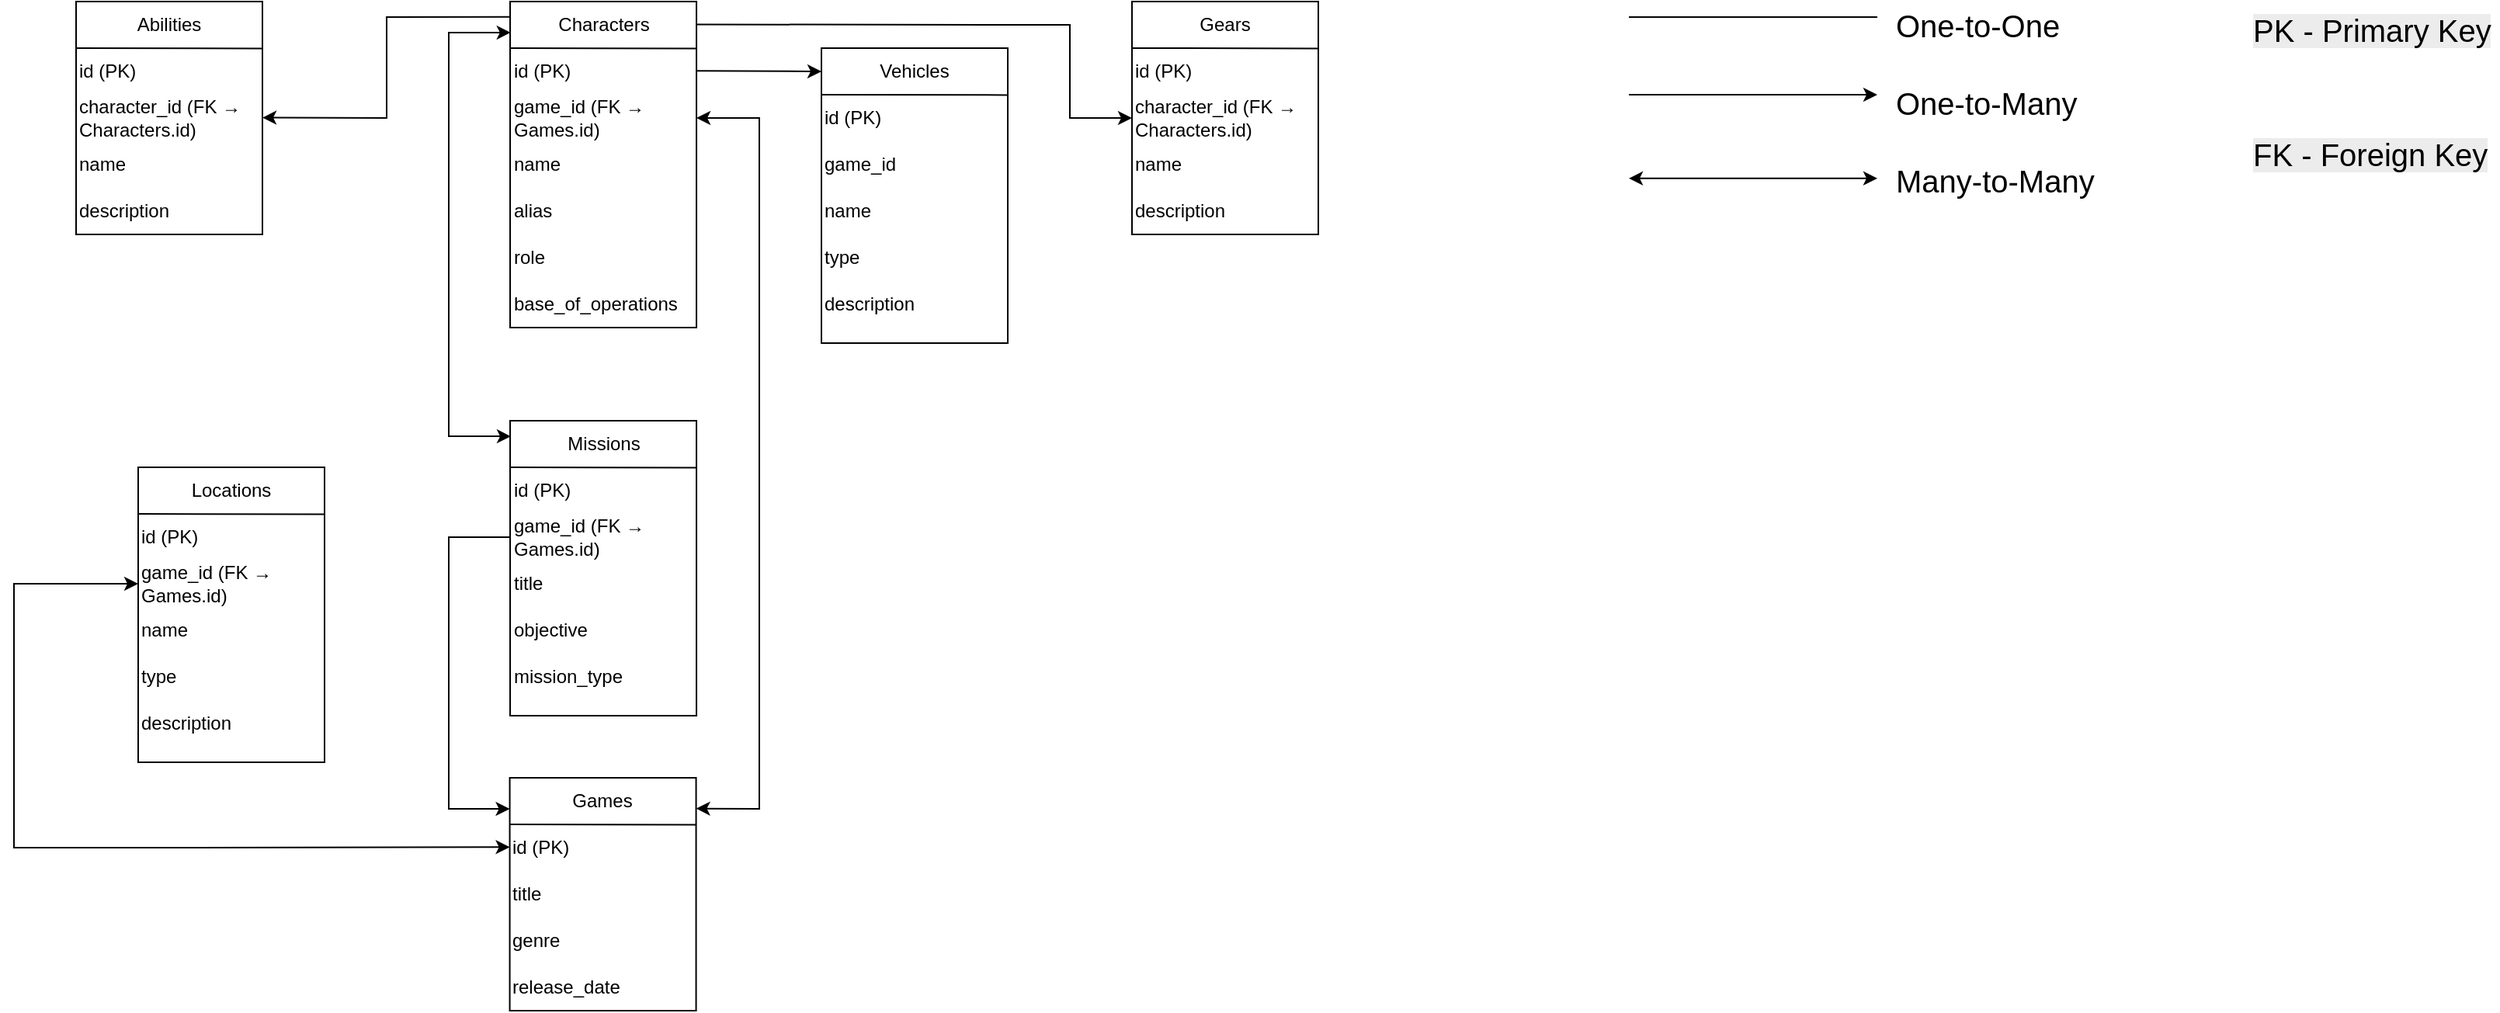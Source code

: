 <mxfile version="27.1.1">
  <diagram id="C5RBs43oDa-KdzZeNtuy" name="Page-1">
    <mxGraphModel dx="1678" dy="928" grid="1" gridSize="10" guides="1" tooltips="1" connect="1" arrows="1" fold="1" page="1" pageScale="1" pageWidth="2336" pageHeight="1654" math="0" shadow="0">
      <root>
        <mxCell id="WIyWlLk6GJQsqaUBKTNV-0" />
        <mxCell id="WIyWlLk6GJQsqaUBKTNV-1" parent="WIyWlLk6GJQsqaUBKTNV-0" />
        <mxCell id="LgjgU3-JCQmfCHvSQj05-10" value="" style="rounded=0;whiteSpace=wrap;html=1;" parent="WIyWlLk6GJQsqaUBKTNV-1" vertex="1">
          <mxGeometry x="479.52" y="40" width="120" height="210" as="geometry" />
        </mxCell>
        <mxCell id="LgjgU3-JCQmfCHvSQj05-11" value="" style="endArrow=none;html=1;rounded=0;entryX=1.002;entryY=0.335;entryDx=0;entryDy=0;entryPerimeter=0;" parent="WIyWlLk6GJQsqaUBKTNV-1" edge="1">
          <mxGeometry width="50" height="50" relative="1" as="geometry">
            <mxPoint x="479.52" y="70" as="sourcePoint" />
            <mxPoint x="599.76" y="70.2" as="targetPoint" />
          </mxGeometry>
        </mxCell>
        <mxCell id="LgjgU3-JCQmfCHvSQj05-12" value="Characters" style="text;html=1;align=center;verticalAlign=middle;whiteSpace=wrap;rounded=0;" parent="WIyWlLk6GJQsqaUBKTNV-1" vertex="1">
          <mxGeometry x="509.52" y="40" width="60" height="30" as="geometry" />
        </mxCell>
        <mxCell id="LgjgU3-JCQmfCHvSQj05-14" value="id (PK)" style="text;html=1;align=left;verticalAlign=middle;whiteSpace=wrap;rounded=0;" parent="WIyWlLk6GJQsqaUBKTNV-1" vertex="1">
          <mxGeometry x="479.52" y="70" width="120" height="30" as="geometry" />
        </mxCell>
        <mxCell id="LgjgU3-JCQmfCHvSQj05-26" value="name" style="text;html=1;align=left;verticalAlign=middle;whiteSpace=wrap;rounded=0;" parent="WIyWlLk6GJQsqaUBKTNV-1" vertex="1">
          <mxGeometry x="479.52" y="130" width="120" height="30" as="geometry" />
        </mxCell>
        <mxCell id="LgjgU3-JCQmfCHvSQj05-27" value="alias" style="text;html=1;align=left;verticalAlign=middle;whiteSpace=wrap;rounded=0;" parent="WIyWlLk6GJQsqaUBKTNV-1" vertex="1">
          <mxGeometry x="479.52" y="160" width="120" height="30" as="geometry" />
        </mxCell>
        <mxCell id="tGmLdchag3J5PVwhoQz1-0" value="role" style="text;html=1;align=left;verticalAlign=middle;whiteSpace=wrap;rounded=0;" parent="WIyWlLk6GJQsqaUBKTNV-1" vertex="1">
          <mxGeometry x="479.52" y="190" width="120" height="30" as="geometry" />
        </mxCell>
        <mxCell id="tGmLdchag3J5PVwhoQz1-1" value="base_of_operations" style="text;html=1;align=left;verticalAlign=middle;whiteSpace=wrap;rounded=0;" parent="WIyWlLk6GJQsqaUBKTNV-1" vertex="1">
          <mxGeometry x="479.52" y="220" width="120" height="30" as="geometry" />
        </mxCell>
        <mxCell id="tGmLdchag3J5PVwhoQz1-2" value="" style="rounded=0;whiteSpace=wrap;html=1;" parent="WIyWlLk6GJQsqaUBKTNV-1" vertex="1">
          <mxGeometry x="479.28" y="540" width="120" height="150" as="geometry" />
        </mxCell>
        <mxCell id="tGmLdchag3J5PVwhoQz1-3" value="" style="endArrow=none;html=1;rounded=0;entryX=1.002;entryY=0.335;entryDx=0;entryDy=0;entryPerimeter=0;" parent="WIyWlLk6GJQsqaUBKTNV-1" edge="1">
          <mxGeometry width="50" height="50" relative="1" as="geometry">
            <mxPoint x="479.28" y="570" as="sourcePoint" />
            <mxPoint x="599.52" y="570.2" as="targetPoint" />
          </mxGeometry>
        </mxCell>
        <mxCell id="tGmLdchag3J5PVwhoQz1-4" value="Games" style="text;html=1;align=center;verticalAlign=middle;whiteSpace=wrap;rounded=0;" parent="WIyWlLk6GJQsqaUBKTNV-1" vertex="1">
          <mxGeometry x="509.28" y="540" width="60" height="30" as="geometry" />
        </mxCell>
        <mxCell id="tGmLdchag3J5PVwhoQz1-5" value="id (PK)" style="text;html=1;align=left;verticalAlign=middle;whiteSpace=wrap;rounded=0;" parent="WIyWlLk6GJQsqaUBKTNV-1" vertex="1">
          <mxGeometry x="479.28" y="570" width="120" height="30" as="geometry" />
        </mxCell>
        <mxCell id="tGmLdchag3J5PVwhoQz1-6" value="title" style="text;html=1;align=left;verticalAlign=middle;whiteSpace=wrap;rounded=0;" parent="WIyWlLk6GJQsqaUBKTNV-1" vertex="1">
          <mxGeometry x="479.28" y="600" width="120" height="30" as="geometry" />
        </mxCell>
        <mxCell id="tGmLdchag3J5PVwhoQz1-7" value="release_date" style="text;html=1;align=left;verticalAlign=middle;whiteSpace=wrap;rounded=0;" parent="WIyWlLk6GJQsqaUBKTNV-1" vertex="1">
          <mxGeometry x="479.28" y="660" width="120" height="30" as="geometry" />
        </mxCell>
        <mxCell id="tGmLdchag3J5PVwhoQz1-9" value="genre" style="text;html=1;align=left;verticalAlign=middle;whiteSpace=wrap;rounded=0;" parent="WIyWlLk6GJQsqaUBKTNV-1" vertex="1">
          <mxGeometry x="479.28" y="630" width="120" height="30" as="geometry" />
        </mxCell>
        <mxCell id="tGmLdchag3J5PVwhoQz1-11" value="" style="rounded=0;whiteSpace=wrap;html=1;" parent="WIyWlLk6GJQsqaUBKTNV-1" vertex="1">
          <mxGeometry x="479.52" y="310" width="120" height="190" as="geometry" />
        </mxCell>
        <mxCell id="tGmLdchag3J5PVwhoQz1-12" value="" style="endArrow=none;html=1;rounded=0;entryX=1.002;entryY=0.335;entryDx=0;entryDy=0;entryPerimeter=0;" parent="WIyWlLk6GJQsqaUBKTNV-1" edge="1">
          <mxGeometry width="50" height="50" relative="1" as="geometry">
            <mxPoint x="479.52" y="340" as="sourcePoint" />
            <mxPoint x="599.76" y="340.2" as="targetPoint" />
          </mxGeometry>
        </mxCell>
        <mxCell id="tGmLdchag3J5PVwhoQz1-13" value="Missions" style="text;html=1;align=center;verticalAlign=middle;whiteSpace=wrap;rounded=0;" parent="WIyWlLk6GJQsqaUBKTNV-1" vertex="1">
          <mxGeometry x="509.52" y="310" width="60" height="30" as="geometry" />
        </mxCell>
        <mxCell id="tGmLdchag3J5PVwhoQz1-14" value="id (PK)" style="text;html=1;align=left;verticalAlign=middle;whiteSpace=wrap;rounded=0;" parent="WIyWlLk6GJQsqaUBKTNV-1" vertex="1">
          <mxGeometry x="479.52" y="340" width="120" height="30" as="geometry" />
        </mxCell>
        <mxCell id="tGmLdchag3J5PVwhoQz1-15" value="title" style="text;html=1;align=left;verticalAlign=middle;whiteSpace=wrap;rounded=0;" parent="WIyWlLk6GJQsqaUBKTNV-1" vertex="1">
          <mxGeometry x="479.52" y="400" width="120" height="30" as="geometry" />
        </mxCell>
        <mxCell id="tGmLdchag3J5PVwhoQz1-16" value="mission_type" style="text;html=1;align=left;verticalAlign=middle;whiteSpace=wrap;rounded=0;" parent="WIyWlLk6GJQsqaUBKTNV-1" vertex="1">
          <mxGeometry x="479.52" y="460" width="120" height="30" as="geometry" />
        </mxCell>
        <mxCell id="tGmLdchag3J5PVwhoQz1-17" value="objective" style="text;html=1;align=left;verticalAlign=middle;whiteSpace=wrap;rounded=0;" parent="WIyWlLk6GJQsqaUBKTNV-1" vertex="1">
          <mxGeometry x="479.52" y="430" width="120" height="30" as="geometry" />
        </mxCell>
        <mxCell id="tGmLdchag3J5PVwhoQz1-18" value="game_id (&lt;span style=&quot;background-color: transparent; color: light-dark(rgb(0, 0, 0), rgb(255, 255, 255));&quot;&gt;FK → Games.id&lt;/span&gt;&lt;span style=&quot;background-color: transparent; color: light-dark(rgb(0, 0, 0), rgb(255, 255, 255));&quot;&gt;)&lt;/span&gt;" style="text;html=1;align=left;verticalAlign=middle;whiteSpace=wrap;rounded=0;" parent="WIyWlLk6GJQsqaUBKTNV-1" vertex="1">
          <mxGeometry x="479.52" y="100" width="120" height="30" as="geometry" />
        </mxCell>
        <mxCell id="tGmLdchag3J5PVwhoQz1-19" value="game_id (FK → Games.id)" style="text;html=1;align=left;verticalAlign=middle;whiteSpace=wrap;rounded=0;" parent="WIyWlLk6GJQsqaUBKTNV-1" vertex="1">
          <mxGeometry x="479.52" y="370" width="120" height="30" as="geometry" />
        </mxCell>
        <mxCell id="tGmLdchag3J5PVwhoQz1-20" value="" style="rounded=0;whiteSpace=wrap;html=1;" parent="WIyWlLk6GJQsqaUBKTNV-1" vertex="1">
          <mxGeometry x="200.0" y="40" width="120" height="150" as="geometry" />
        </mxCell>
        <mxCell id="tGmLdchag3J5PVwhoQz1-21" value="" style="endArrow=none;html=1;rounded=0;entryX=1.002;entryY=0.335;entryDx=0;entryDy=0;entryPerimeter=0;" parent="WIyWlLk6GJQsqaUBKTNV-1" edge="1">
          <mxGeometry width="50" height="50" relative="1" as="geometry">
            <mxPoint x="200.0" y="70" as="sourcePoint" />
            <mxPoint x="320.24" y="70.2" as="targetPoint" />
          </mxGeometry>
        </mxCell>
        <mxCell id="tGmLdchag3J5PVwhoQz1-22" value="Abilities" style="text;html=1;align=center;verticalAlign=middle;whiteSpace=wrap;rounded=0;" parent="WIyWlLk6GJQsqaUBKTNV-1" vertex="1">
          <mxGeometry x="230.0" y="40" width="60" height="30" as="geometry" />
        </mxCell>
        <mxCell id="tGmLdchag3J5PVwhoQz1-23" value="id (PK)" style="text;html=1;align=left;verticalAlign=middle;whiteSpace=wrap;rounded=0;" parent="WIyWlLk6GJQsqaUBKTNV-1" vertex="1">
          <mxGeometry x="200.0" y="70" width="120" height="30" as="geometry" />
        </mxCell>
        <mxCell id="tGmLdchag3J5PVwhoQz1-24" value="name" style="text;html=1;align=left;verticalAlign=middle;whiteSpace=wrap;rounded=0;" parent="WIyWlLk6GJQsqaUBKTNV-1" vertex="1">
          <mxGeometry x="200.0" y="130" width="120" height="30" as="geometry" />
        </mxCell>
        <mxCell id="tGmLdchag3J5PVwhoQz1-26" value="description" style="text;html=1;align=left;verticalAlign=middle;whiteSpace=wrap;rounded=0;" parent="WIyWlLk6GJQsqaUBKTNV-1" vertex="1">
          <mxGeometry x="200.0" y="160" width="120" height="30" as="geometry" />
        </mxCell>
        <mxCell id="tGmLdchag3J5PVwhoQz1-27" value="character_id (&lt;span style=&quot;background-color: transparent; color: light-dark(rgb(0, 0, 0), rgb(255, 255, 255));&quot;&gt;FK → Characters.id&lt;/span&gt;&lt;span style=&quot;background-color: transparent; color: light-dark(rgb(0, 0, 0), rgb(255, 255, 255));&quot;&gt;)&lt;/span&gt;" style="text;html=1;align=left;verticalAlign=middle;whiteSpace=wrap;rounded=0;" parent="WIyWlLk6GJQsqaUBKTNV-1" vertex="1">
          <mxGeometry x="200.0" y="100" width="120" height="30" as="geometry" />
        </mxCell>
        <mxCell id="tGmLdchag3J5PVwhoQz1-28" value="" style="rounded=0;whiteSpace=wrap;html=1;" parent="WIyWlLk6GJQsqaUBKTNV-1" vertex="1">
          <mxGeometry x="880" y="40" width="120" height="150" as="geometry" />
        </mxCell>
        <mxCell id="tGmLdchag3J5PVwhoQz1-29" value="" style="endArrow=none;html=1;rounded=0;entryX=1.002;entryY=0.335;entryDx=0;entryDy=0;entryPerimeter=0;" parent="WIyWlLk6GJQsqaUBKTNV-1" edge="1">
          <mxGeometry width="50" height="50" relative="1" as="geometry">
            <mxPoint x="880" y="70" as="sourcePoint" />
            <mxPoint x="1000.24" y="70.2" as="targetPoint" />
          </mxGeometry>
        </mxCell>
        <mxCell id="tGmLdchag3J5PVwhoQz1-30" value="Gears" style="text;html=1;align=center;verticalAlign=middle;whiteSpace=wrap;rounded=0;" parent="WIyWlLk6GJQsqaUBKTNV-1" vertex="1">
          <mxGeometry x="910" y="40" width="60" height="30" as="geometry" />
        </mxCell>
        <mxCell id="tGmLdchag3J5PVwhoQz1-31" value="id (PK)" style="text;html=1;align=left;verticalAlign=middle;whiteSpace=wrap;rounded=0;" parent="WIyWlLk6GJQsqaUBKTNV-1" vertex="1">
          <mxGeometry x="880" y="70" width="120" height="30" as="geometry" />
        </mxCell>
        <mxCell id="tGmLdchag3J5PVwhoQz1-32" value="name" style="text;html=1;align=left;verticalAlign=middle;whiteSpace=wrap;rounded=0;" parent="WIyWlLk6GJQsqaUBKTNV-1" vertex="1">
          <mxGeometry x="880" y="130" width="120" height="30" as="geometry" />
        </mxCell>
        <mxCell id="tGmLdchag3J5PVwhoQz1-33" value="description" style="text;html=1;align=left;verticalAlign=middle;whiteSpace=wrap;rounded=0;" parent="WIyWlLk6GJQsqaUBKTNV-1" vertex="1">
          <mxGeometry x="880" y="160" width="120" height="30" as="geometry" />
        </mxCell>
        <mxCell id="tGmLdchag3J5PVwhoQz1-34" value="character_id (FK → Characters.id)" style="text;html=1;align=left;verticalAlign=middle;whiteSpace=wrap;rounded=0;" parent="WIyWlLk6GJQsqaUBKTNV-1" vertex="1">
          <mxGeometry x="880" y="100" width="120" height="30" as="geometry" />
        </mxCell>
        <mxCell id="tGmLdchag3J5PVwhoQz1-35" value="" style="rounded=0;whiteSpace=wrap;html=1;" parent="WIyWlLk6GJQsqaUBKTNV-1" vertex="1">
          <mxGeometry x="240.0" y="340" width="120" height="190" as="geometry" />
        </mxCell>
        <mxCell id="tGmLdchag3J5PVwhoQz1-36" value="" style="endArrow=none;html=1;rounded=0;entryX=1.002;entryY=0.335;entryDx=0;entryDy=0;entryPerimeter=0;" parent="WIyWlLk6GJQsqaUBKTNV-1" edge="1">
          <mxGeometry width="50" height="50" relative="1" as="geometry">
            <mxPoint x="240.0" y="370" as="sourcePoint" />
            <mxPoint x="360.24" y="370.2" as="targetPoint" />
          </mxGeometry>
        </mxCell>
        <mxCell id="tGmLdchag3J5PVwhoQz1-37" value="Locations" style="text;html=1;align=center;verticalAlign=middle;whiteSpace=wrap;rounded=0;" parent="WIyWlLk6GJQsqaUBKTNV-1" vertex="1">
          <mxGeometry x="270.0" y="340" width="60" height="30" as="geometry" />
        </mxCell>
        <mxCell id="tGmLdchag3J5PVwhoQz1-38" value="id (PK)" style="text;html=1;align=left;verticalAlign=middle;whiteSpace=wrap;rounded=0;" parent="WIyWlLk6GJQsqaUBKTNV-1" vertex="1">
          <mxGeometry x="240.0" y="370" width="120" height="30" as="geometry" />
        </mxCell>
        <mxCell id="tGmLdchag3J5PVwhoQz1-39" value="name" style="text;html=1;align=left;verticalAlign=middle;whiteSpace=wrap;rounded=0;" parent="WIyWlLk6GJQsqaUBKTNV-1" vertex="1">
          <mxGeometry x="240.0" y="430" width="120" height="30" as="geometry" />
        </mxCell>
        <mxCell id="tGmLdchag3J5PVwhoQz1-40" value="description" style="text;html=1;align=left;verticalAlign=middle;whiteSpace=wrap;rounded=0;" parent="WIyWlLk6GJQsqaUBKTNV-1" vertex="1">
          <mxGeometry x="240.24" y="490" width="120" height="30" as="geometry" />
        </mxCell>
        <mxCell id="tGmLdchag3J5PVwhoQz1-41" value="game_id (FK → Games.id)" style="text;html=1;align=left;verticalAlign=middle;whiteSpace=wrap;rounded=0;" parent="WIyWlLk6GJQsqaUBKTNV-1" vertex="1">
          <mxGeometry x="240.0" y="400" width="120" height="30" as="geometry" />
        </mxCell>
        <mxCell id="tGmLdchag3J5PVwhoQz1-42" value="type" style="text;html=1;align=left;verticalAlign=middle;whiteSpace=wrap;rounded=0;" parent="WIyWlLk6GJQsqaUBKTNV-1" vertex="1">
          <mxGeometry x="240.24" y="460" width="120" height="30" as="geometry" />
        </mxCell>
        <mxCell id="tGmLdchag3J5PVwhoQz1-43" value="" style="rounded=0;whiteSpace=wrap;html=1;" parent="WIyWlLk6GJQsqaUBKTNV-1" vertex="1">
          <mxGeometry x="680" y="70" width="120" height="190" as="geometry" />
        </mxCell>
        <mxCell id="tGmLdchag3J5PVwhoQz1-44" value="" style="endArrow=none;html=1;rounded=0;entryX=1.002;entryY=0.335;entryDx=0;entryDy=0;entryPerimeter=0;" parent="WIyWlLk6GJQsqaUBKTNV-1" edge="1">
          <mxGeometry width="50" height="50" relative="1" as="geometry">
            <mxPoint x="680" y="100" as="sourcePoint" />
            <mxPoint x="800.24" y="100.2" as="targetPoint" />
          </mxGeometry>
        </mxCell>
        <mxCell id="tGmLdchag3J5PVwhoQz1-45" value="Vehicles" style="text;html=1;align=center;verticalAlign=middle;whiteSpace=wrap;rounded=0;" parent="WIyWlLk6GJQsqaUBKTNV-1" vertex="1">
          <mxGeometry x="710" y="70" width="60" height="30" as="geometry" />
        </mxCell>
        <mxCell id="tGmLdchag3J5PVwhoQz1-46" value="id (PK)" style="text;html=1;align=left;verticalAlign=middle;whiteSpace=wrap;rounded=0;" parent="WIyWlLk6GJQsqaUBKTNV-1" vertex="1">
          <mxGeometry x="680" y="100" width="120" height="30" as="geometry" />
        </mxCell>
        <mxCell id="tGmLdchag3J5PVwhoQz1-47" value="name" style="text;html=1;align=left;verticalAlign=middle;whiteSpace=wrap;rounded=0;" parent="WIyWlLk6GJQsqaUBKTNV-1" vertex="1">
          <mxGeometry x="680" y="160" width="120" height="30" as="geometry" />
        </mxCell>
        <mxCell id="tGmLdchag3J5PVwhoQz1-48" value="description" style="text;html=1;align=left;verticalAlign=middle;whiteSpace=wrap;rounded=0;" parent="WIyWlLk6GJQsqaUBKTNV-1" vertex="1">
          <mxGeometry x="680.24" y="220" width="120" height="30" as="geometry" />
        </mxCell>
        <mxCell id="tGmLdchag3J5PVwhoQz1-49" value="game_id" style="text;html=1;align=left;verticalAlign=middle;whiteSpace=wrap;rounded=0;" parent="WIyWlLk6GJQsqaUBKTNV-1" vertex="1">
          <mxGeometry x="680" y="130" width="120" height="30" as="geometry" />
        </mxCell>
        <mxCell id="tGmLdchag3J5PVwhoQz1-50" value="type" style="text;html=1;align=left;verticalAlign=middle;whiteSpace=wrap;rounded=0;" parent="WIyWlLk6GJQsqaUBKTNV-1" vertex="1">
          <mxGeometry x="680.24" y="190" width="120" height="30" as="geometry" />
        </mxCell>
        <mxCell id="tGmLdchag3J5PVwhoQz1-63" value="" style="endArrow=classic;html=1;rounded=0;exitX=0.003;exitY=0.047;exitDx=0;exitDy=0;exitPerimeter=0;" parent="WIyWlLk6GJQsqaUBKTNV-1" source="LgjgU3-JCQmfCHvSQj05-10" edge="1">
          <mxGeometry width="50" height="50" relative="1" as="geometry">
            <mxPoint x="400" y="115" as="sourcePoint" />
            <mxPoint x="320" y="114.76" as="targetPoint" />
            <Array as="points">
              <mxPoint x="400" y="50" />
              <mxPoint x="400" y="85" />
              <mxPoint x="400" y="115" />
            </Array>
          </mxGeometry>
        </mxCell>
        <mxCell id="tGmLdchag3J5PVwhoQz1-65" value="" style="endArrow=classic;startArrow=classic;html=1;rounded=0;entryX=1;entryY=0.5;entryDx=0;entryDy=0;exitX=1;exitY=0.132;exitDx=0;exitDy=0;exitPerimeter=0;" parent="WIyWlLk6GJQsqaUBKTNV-1" source="tGmLdchag3J5PVwhoQz1-2" target="tGmLdchag3J5PVwhoQz1-18" edge="1">
          <mxGeometry width="50" height="50" relative="1" as="geometry">
            <mxPoint x="600" y="560" as="sourcePoint" />
            <mxPoint x="600" y="120" as="targetPoint" />
            <Array as="points">
              <mxPoint x="640" y="560" />
              <mxPoint x="640" y="340" />
              <mxPoint x="640" y="230" />
              <mxPoint x="640" y="115" />
            </Array>
          </mxGeometry>
        </mxCell>
        <mxCell id="tGmLdchag3J5PVwhoQz1-66" value="" style="endArrow=classic;startArrow=classic;html=1;rounded=0;exitX=0.004;exitY=0.053;exitDx=0;exitDy=0;exitPerimeter=0;entryX=0.003;entryY=0.095;entryDx=0;entryDy=0;entryPerimeter=0;" parent="WIyWlLk6GJQsqaUBKTNV-1" source="tGmLdchag3J5PVwhoQz1-11" target="LgjgU3-JCQmfCHvSQj05-10" edge="1">
          <mxGeometry width="50" height="50" relative="1" as="geometry">
            <mxPoint x="440" y="85" as="sourcePoint" />
            <mxPoint x="479.28" y="84.79" as="targetPoint" />
            <Array as="points">
              <mxPoint x="440" y="320" />
              <mxPoint x="440" y="240" />
              <mxPoint x="440" y="60" />
            </Array>
          </mxGeometry>
        </mxCell>
        <mxCell id="tGmLdchag3J5PVwhoQz1-72" value="" style="endArrow=classic;html=1;rounded=0;exitX=0;exitY=0.5;exitDx=0;exitDy=0;" parent="WIyWlLk6GJQsqaUBKTNV-1" source="tGmLdchag3J5PVwhoQz1-19" edge="1">
          <mxGeometry width="50" height="50" relative="1" as="geometry">
            <mxPoint x="470" y="390" as="sourcePoint" />
            <mxPoint x="479.28" y="560" as="targetPoint" />
            <Array as="points">
              <mxPoint x="440" y="385" />
              <mxPoint x="440" y="560" />
            </Array>
          </mxGeometry>
        </mxCell>
        <mxCell id="tGmLdchag3J5PVwhoQz1-74" value="" style="endArrow=classic;html=1;rounded=0;" parent="WIyWlLk6GJQsqaUBKTNV-1" edge="1">
          <mxGeometry width="50" height="50" relative="1" as="geometry">
            <mxPoint x="599.28" y="84.57" as="sourcePoint" />
            <mxPoint x="680" y="85" as="targetPoint" />
          </mxGeometry>
        </mxCell>
        <mxCell id="tGmLdchag3J5PVwhoQz1-75" value="" style="endArrow=classic;html=1;rounded=0;entryX=0;entryY=0.5;entryDx=0;entryDy=0;" parent="WIyWlLk6GJQsqaUBKTNV-1" target="tGmLdchag3J5PVwhoQz1-34" edge="1">
          <mxGeometry width="50" height="50" relative="1" as="geometry">
            <mxPoint x="599.28" y="54.75" as="sourcePoint" />
            <mxPoint x="680" y="55.18" as="targetPoint" />
            <Array as="points">
              <mxPoint x="840" y="55" />
              <mxPoint x="840" y="115" />
            </Array>
          </mxGeometry>
        </mxCell>
        <mxCell id="tGmLdchag3J5PVwhoQz1-77" value="" style="endArrow=classic;startArrow=classic;html=1;rounded=0;" parent="WIyWlLk6GJQsqaUBKTNV-1" edge="1">
          <mxGeometry width="50" height="50" relative="1" as="geometry">
            <mxPoint x="1200" y="153.89" as="sourcePoint" />
            <mxPoint x="1360" y="153.89" as="targetPoint" />
          </mxGeometry>
        </mxCell>
        <mxCell id="tGmLdchag3J5PVwhoQz1-78" value="&lt;font style=&quot;font-size: 20px;&quot;&gt;Many-to-Many&lt;/font&gt;" style="text;html=1;align=left;verticalAlign=middle;whiteSpace=wrap;rounded=0;" parent="WIyWlLk6GJQsqaUBKTNV-1" vertex="1">
          <mxGeometry x="1370" y="140" width="140" height="30" as="geometry" />
        </mxCell>
        <mxCell id="tGmLdchag3J5PVwhoQz1-79" value="" style="endArrow=classic;html=1;rounded=0;" parent="WIyWlLk6GJQsqaUBKTNV-1" edge="1">
          <mxGeometry width="50" height="50" relative="1" as="geometry">
            <mxPoint x="1200" y="100" as="sourcePoint" />
            <mxPoint x="1360" y="100" as="targetPoint" />
          </mxGeometry>
        </mxCell>
        <mxCell id="tGmLdchag3J5PVwhoQz1-80" value="&lt;font style=&quot;font-size: 20px;&quot;&gt;One-to-Many&lt;/font&gt;" style="text;html=1;align=left;verticalAlign=middle;whiteSpace=wrap;rounded=0;" parent="WIyWlLk6GJQsqaUBKTNV-1" vertex="1">
          <mxGeometry x="1370" y="90" width="140" height="30" as="geometry" />
        </mxCell>
        <mxCell id="tGmLdchag3J5PVwhoQz1-82" value="" style="endArrow=none;html=1;rounded=0;" parent="WIyWlLk6GJQsqaUBKTNV-1" edge="1">
          <mxGeometry width="50" height="50" relative="1" as="geometry">
            <mxPoint x="1200" y="50" as="sourcePoint" />
            <mxPoint x="1360" y="50" as="targetPoint" />
          </mxGeometry>
        </mxCell>
        <mxCell id="tGmLdchag3J5PVwhoQz1-83" value="&lt;font style=&quot;font-size: 20px;&quot;&gt;One-to-One&lt;/font&gt;" style="text;html=1;align=left;verticalAlign=middle;whiteSpace=wrap;rounded=0;" parent="WIyWlLk6GJQsqaUBKTNV-1" vertex="1">
          <mxGeometry x="1370" y="40" width="140" height="30" as="geometry" />
        </mxCell>
        <mxCell id="tGmLdchag3J5PVwhoQz1-84" value="&lt;span style=&quot;color: rgb(0, 0, 0); font-family: Helvetica; font-size: 20px; font-style: normal; font-variant-ligatures: normal; font-variant-caps: normal; font-weight: 400; letter-spacing: normal; orphans: 2; text-align: left; text-indent: 0px; text-transform: none; widows: 2; word-spacing: 0px; -webkit-text-stroke-width: 0px; white-space: normal; background-color: rgb(236, 236, 236); text-decoration-thickness: initial; text-decoration-style: initial; text-decoration-color: initial; float: none; display: inline !important;&quot;&gt;PK - Primary Key&lt;/span&gt;" style="text;whiteSpace=wrap;html=1;" parent="WIyWlLk6GJQsqaUBKTNV-1" vertex="1">
          <mxGeometry x="1600" y="40" width="160" height="50" as="geometry" />
        </mxCell>
        <mxCell id="tGmLdchag3J5PVwhoQz1-85" value="&lt;span style=&quot;color: rgb(0, 0, 0); font-family: Helvetica; font-size: 20px; font-style: normal; font-variant-ligatures: normal; font-variant-caps: normal; font-weight: 400; letter-spacing: normal; orphans: 2; text-align: left; text-indent: 0px; text-transform: none; widows: 2; word-spacing: 0px; -webkit-text-stroke-width: 0px; white-space: normal; background-color: rgb(236, 236, 236); text-decoration-thickness: initial; text-decoration-style: initial; text-decoration-color: initial; float: none; display: inline !important;&quot;&gt;FK - Foreign Key&lt;/span&gt;" style="text;whiteSpace=wrap;html=1;" parent="WIyWlLk6GJQsqaUBKTNV-1" vertex="1">
          <mxGeometry x="1600" y="120" width="160" height="50" as="geometry" />
        </mxCell>
        <mxCell id="B_RlEqs0bfSXKKP3EstT-0" value="" style="endArrow=classic;startArrow=classic;html=1;rounded=0;exitX=0;exitY=0.5;exitDx=0;exitDy=0;" edge="1" parent="WIyWlLk6GJQsqaUBKTNV-1" source="tGmLdchag3J5PVwhoQz1-41">
          <mxGeometry width="50" height="50" relative="1" as="geometry">
            <mxPoint x="170" y="585" as="sourcePoint" />
            <mxPoint x="479.28" y="584.66" as="targetPoint" />
            <Array as="points">
              <mxPoint x="160" y="415" />
              <mxPoint x="160" y="500" />
              <mxPoint x="160" y="585" />
              <mxPoint x="240" y="585" />
            </Array>
          </mxGeometry>
        </mxCell>
      </root>
    </mxGraphModel>
  </diagram>
</mxfile>
